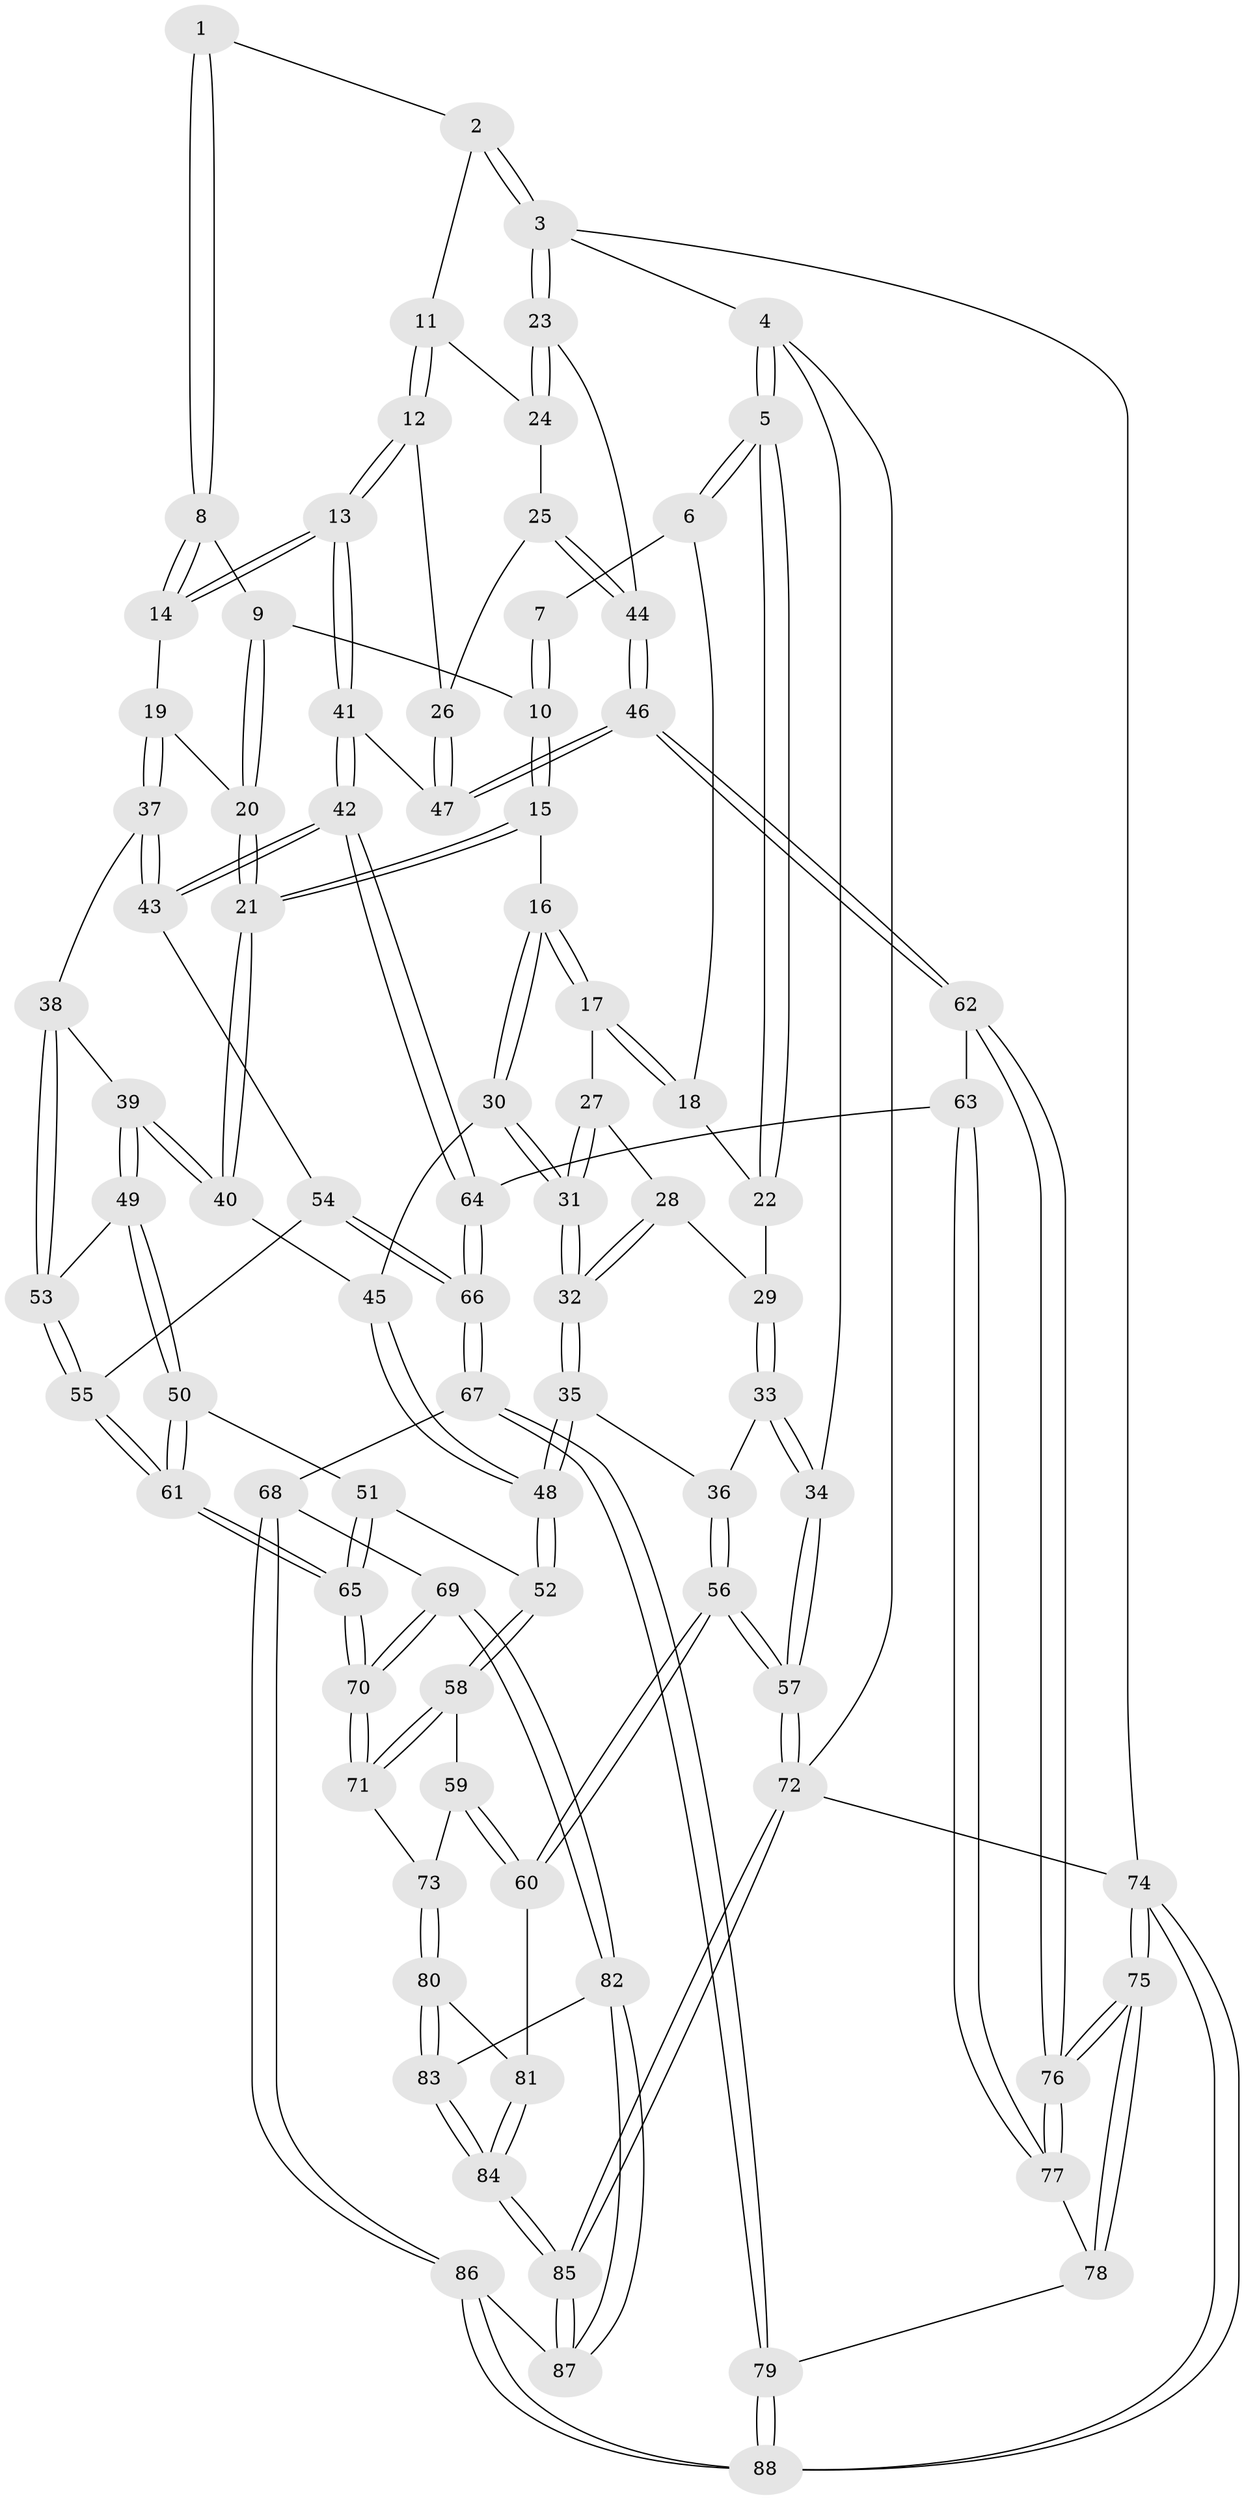 // coarse degree distribution, {2: 0.04838709677419355, 3: 0.7419354838709677, 4: 0.20967741935483872}
// Generated by graph-tools (version 1.1) at 2025/38/03/04/25 23:38:37]
// undirected, 88 vertices, 217 edges
graph export_dot {
  node [color=gray90,style=filled];
  1 [pos="+0.6223572762931409+0"];
  2 [pos="+0.885196379016972+0"];
  3 [pos="+1+0"];
  4 [pos="+0+0"];
  5 [pos="+0+0"];
  6 [pos="+0.04989160794364616+0"];
  7 [pos="+0.34196028273746426+0"];
  8 [pos="+0.5969590316097652+0.09186919742527452"];
  9 [pos="+0.48071415456189115+0.13126237688086617"];
  10 [pos="+0.38160787776727995+0.08402569929610837"];
  11 [pos="+0.83574787935328+0.07616175639583043"];
  12 [pos="+0.728330691568194+0.2110805594554289"];
  13 [pos="+0.7077999261532588+0.221809616331839"];
  14 [pos="+0.6614584373008732+0.20949593818693632"];
  15 [pos="+0.3333756348941139+0.2121813448665656"];
  16 [pos="+0.2927573846232024+0.2189990212284672"];
  17 [pos="+0.23203399631334226+0.19738563681458615"];
  18 [pos="+0.21196490355695027+0.17539501282081774"];
  19 [pos="+0.5862876361582954+0.23367358533706767"];
  20 [pos="+0.5253235175045152+0.20530747698885468"];
  21 [pos="+0.38724349507299616+0.2918781821000762"];
  22 [pos="+0.06906745364790809+0.17497128102948287"];
  23 [pos="+1+0.2863372812187271"];
  24 [pos="+0.9040548556166474+0.15491226348000173"];
  25 [pos="+0.9077184325658862+0.27764673315423233"];
  26 [pos="+0.8379440713909416+0.29017182594448626"];
  27 [pos="+0.15670253918154148+0.23988314619640677"];
  28 [pos="+0.08683123789821724+0.2139638460690915"];
  29 [pos="+0.07667410051331354+0.20562219997497114"];
  30 [pos="+0.20716398483550902+0.33062451225162975"];
  31 [pos="+0.16595994499122596+0.3534453911443227"];
  32 [pos="+0.14092227338238017+0.38174242969946554"];
  33 [pos="+0+0.38411846172667474"];
  34 [pos="+0+0.3976210913010753"];
  35 [pos="+0.11982780130958015+0.41796363885302995"];
  36 [pos="+0.11002978920958201+0.41865870192406285"];
  37 [pos="+0.5221061517779322+0.3481213583672607"];
  38 [pos="+0.40735556263678535+0.34037909439364844"];
  39 [pos="+0.40649559619262116+0.3399497785563896"];
  40 [pos="+0.3995689164497439+0.3321689451878727"];
  41 [pos="+0.6966766054575262+0.45299413858380233"];
  42 [pos="+0.6716288836713534+0.4780732177403604"];
  43 [pos="+0.6393040258904125+0.47472937292390116"];
  44 [pos="+1+0.4589683018119267"];
  45 [pos="+0.3066369596557149+0.3728647474005739"];
  46 [pos="+1+0.5028188686130679"];
  47 [pos="+0.8417004445266112+0.432345050499256"];
  48 [pos="+0.2181511887447577+0.5015910199588068"];
  49 [pos="+0.34767924173837983+0.467588875732423"];
  50 [pos="+0.29611095766236706+0.5130388664266589"];
  51 [pos="+0.27621915807470754+0.5210057032282722"];
  52 [pos="+0.2373258426470171+0.5322595229094592"];
  53 [pos="+0.4652947012742484+0.5057367607998084"];
  54 [pos="+0.5072091679767159+0.5366382363665493"];
  55 [pos="+0.4893347955439566+0.539891272721127"];
  56 [pos="+0+0.7190122311655699"];
  57 [pos="+0+0.7578381291112306"];
  58 [pos="+0.2325614419503647+0.5843035266014033"];
  59 [pos="+0.16838231471311296+0.6393038307403264"];
  60 [pos="+0.02474775194702019+0.7212571165067001"];
  61 [pos="+0.4746231656860493+0.5547336678887247"];
  62 [pos="+1+0.5247025480353326"];
  63 [pos="+0.7695651242801956+0.6770815875859297"];
  64 [pos="+0.7260872078209192+0.6582372374514577"];
  65 [pos="+0.4442908288800615+0.61365753198048"];
  66 [pos="+0.6055894424979154+0.7418423135007126"];
  67 [pos="+0.582910857721634+0.7663321846166654"];
  68 [pos="+0.5624327586332944+0.7753398830471269"];
  69 [pos="+0.4250459323879837+0.7554266742121448"];
  70 [pos="+0.4026371840231607+0.7256762585093273"];
  71 [pos="+0.3777502334839668+0.7179169922439705"];
  72 [pos="+0+1"];
  73 [pos="+0.2538796716892941+0.7728674671685505"];
  74 [pos="+1+1"];
  75 [pos="+1+1"];
  76 [pos="+1+0.6745774273017215"];
  77 [pos="+0.8159704822515172+0.7883724181838468"];
  78 [pos="+0.820936058373944+0.8327608403933333"];
  79 [pos="+0.7429432179801008+0.9162284172004951"];
  80 [pos="+0.2215166144824336+0.8030635193453317"];
  81 [pos="+0.035750066847384084+0.7302322463406629"];
  82 [pos="+0.38205868680117083+0.8785114737498211"];
  83 [pos="+0.2420282157785405+0.9283253869918868"];
  84 [pos="+0.19364599334357177+0.9906757547070065"];
  85 [pos="+0.10772987368733575+1"];
  86 [pos="+0.5673274361395454+1"];
  87 [pos="+0.5423638841982727+1"];
  88 [pos="+0.6795772455695862+1"];
  1 -- 2;
  1 -- 8;
  1 -- 8;
  2 -- 3;
  2 -- 3;
  2 -- 11;
  3 -- 4;
  3 -- 23;
  3 -- 23;
  3 -- 74;
  4 -- 5;
  4 -- 5;
  4 -- 34;
  4 -- 72;
  5 -- 6;
  5 -- 6;
  5 -- 22;
  5 -- 22;
  6 -- 7;
  6 -- 18;
  7 -- 10;
  7 -- 10;
  8 -- 9;
  8 -- 14;
  8 -- 14;
  9 -- 10;
  9 -- 20;
  9 -- 20;
  10 -- 15;
  10 -- 15;
  11 -- 12;
  11 -- 12;
  11 -- 24;
  12 -- 13;
  12 -- 13;
  12 -- 26;
  13 -- 14;
  13 -- 14;
  13 -- 41;
  13 -- 41;
  14 -- 19;
  15 -- 16;
  15 -- 21;
  15 -- 21;
  16 -- 17;
  16 -- 17;
  16 -- 30;
  16 -- 30;
  17 -- 18;
  17 -- 18;
  17 -- 27;
  18 -- 22;
  19 -- 20;
  19 -- 37;
  19 -- 37;
  20 -- 21;
  20 -- 21;
  21 -- 40;
  21 -- 40;
  22 -- 29;
  23 -- 24;
  23 -- 24;
  23 -- 44;
  24 -- 25;
  25 -- 26;
  25 -- 44;
  25 -- 44;
  26 -- 47;
  26 -- 47;
  27 -- 28;
  27 -- 31;
  27 -- 31;
  28 -- 29;
  28 -- 32;
  28 -- 32;
  29 -- 33;
  29 -- 33;
  30 -- 31;
  30 -- 31;
  30 -- 45;
  31 -- 32;
  31 -- 32;
  32 -- 35;
  32 -- 35;
  33 -- 34;
  33 -- 34;
  33 -- 36;
  34 -- 57;
  34 -- 57;
  35 -- 36;
  35 -- 48;
  35 -- 48;
  36 -- 56;
  36 -- 56;
  37 -- 38;
  37 -- 43;
  37 -- 43;
  38 -- 39;
  38 -- 53;
  38 -- 53;
  39 -- 40;
  39 -- 40;
  39 -- 49;
  39 -- 49;
  40 -- 45;
  41 -- 42;
  41 -- 42;
  41 -- 47;
  42 -- 43;
  42 -- 43;
  42 -- 64;
  42 -- 64;
  43 -- 54;
  44 -- 46;
  44 -- 46;
  45 -- 48;
  45 -- 48;
  46 -- 47;
  46 -- 47;
  46 -- 62;
  46 -- 62;
  48 -- 52;
  48 -- 52;
  49 -- 50;
  49 -- 50;
  49 -- 53;
  50 -- 51;
  50 -- 61;
  50 -- 61;
  51 -- 52;
  51 -- 65;
  51 -- 65;
  52 -- 58;
  52 -- 58;
  53 -- 55;
  53 -- 55;
  54 -- 55;
  54 -- 66;
  54 -- 66;
  55 -- 61;
  55 -- 61;
  56 -- 57;
  56 -- 57;
  56 -- 60;
  56 -- 60;
  57 -- 72;
  57 -- 72;
  58 -- 59;
  58 -- 71;
  58 -- 71;
  59 -- 60;
  59 -- 60;
  59 -- 73;
  60 -- 81;
  61 -- 65;
  61 -- 65;
  62 -- 63;
  62 -- 76;
  62 -- 76;
  63 -- 64;
  63 -- 77;
  63 -- 77;
  64 -- 66;
  64 -- 66;
  65 -- 70;
  65 -- 70;
  66 -- 67;
  66 -- 67;
  67 -- 68;
  67 -- 79;
  67 -- 79;
  68 -- 69;
  68 -- 86;
  68 -- 86;
  69 -- 70;
  69 -- 70;
  69 -- 82;
  69 -- 82;
  70 -- 71;
  70 -- 71;
  71 -- 73;
  72 -- 85;
  72 -- 85;
  72 -- 74;
  73 -- 80;
  73 -- 80;
  74 -- 75;
  74 -- 75;
  74 -- 88;
  74 -- 88;
  75 -- 76;
  75 -- 76;
  75 -- 78;
  75 -- 78;
  76 -- 77;
  76 -- 77;
  77 -- 78;
  78 -- 79;
  79 -- 88;
  79 -- 88;
  80 -- 81;
  80 -- 83;
  80 -- 83;
  81 -- 84;
  81 -- 84;
  82 -- 83;
  82 -- 87;
  82 -- 87;
  83 -- 84;
  83 -- 84;
  84 -- 85;
  84 -- 85;
  85 -- 87;
  85 -- 87;
  86 -- 87;
  86 -- 88;
  86 -- 88;
}
